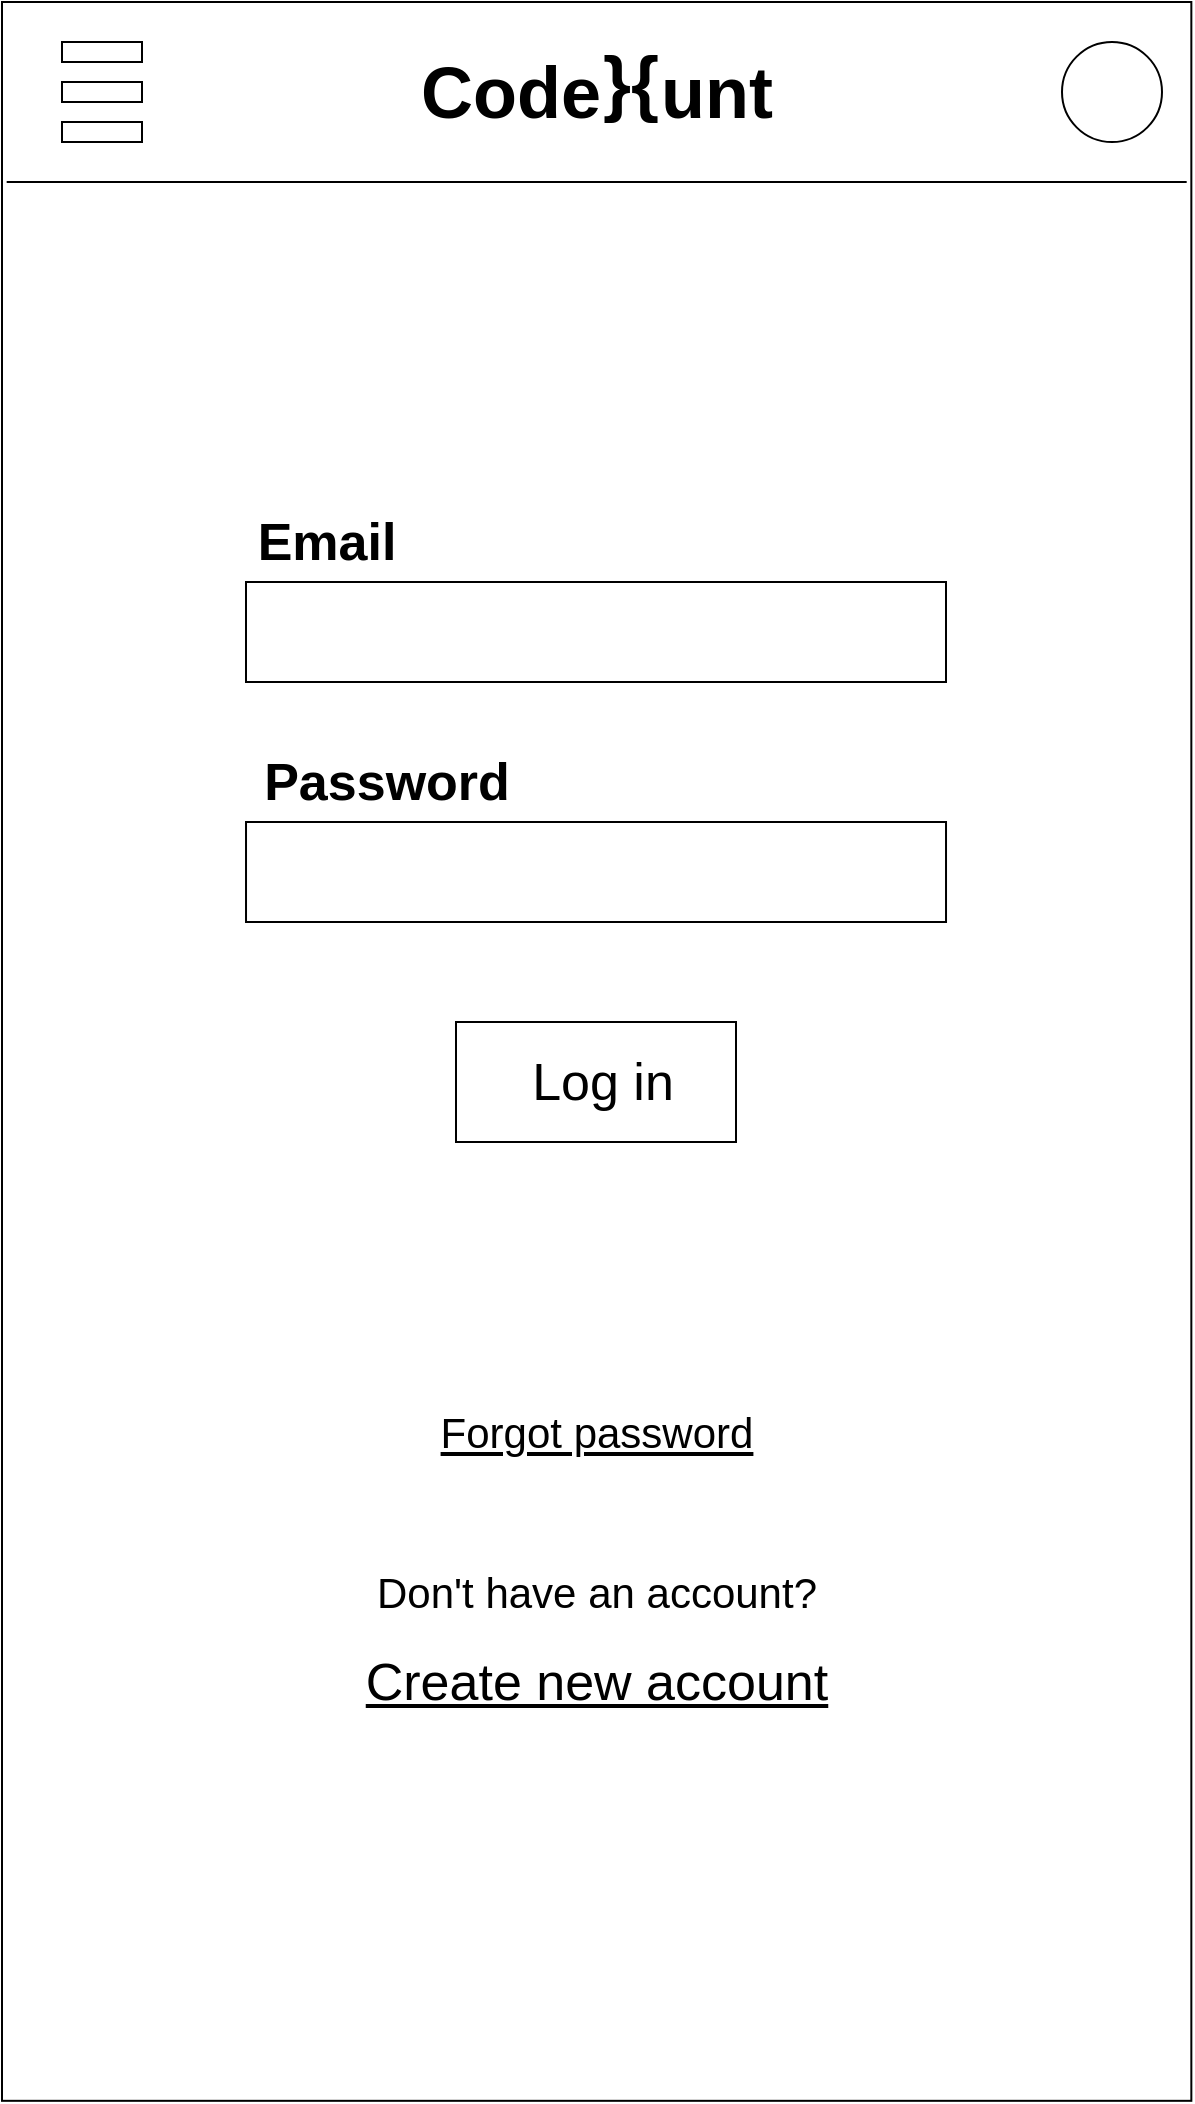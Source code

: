 <mxfile version="16.6.2" type="device"><diagram id="lE065ObyA_mzmsiGlNa_" name="Page-1"><mxGraphModel dx="1943" dy="1109" grid="1" gridSize="10" guides="1" tooltips="1" connect="1" arrows="1" fold="1" page="1" pageScale="1" pageWidth="827" pageHeight="1169" math="0" shadow="0"><root><mxCell id="0"/><mxCell id="1" parent="0"/><mxCell id="TRK05HxOvGJllQYXawu--2" value="" style="rounded=0;whiteSpace=wrap;html=1;" vertex="1" parent="1"><mxGeometry x="116" y="70" width="594.67" height="1049.41" as="geometry"/></mxCell><mxCell id="TRK05HxOvGJllQYXawu--3" value="" style="endArrow=none;html=1;rounded=0;" edge="1" parent="1"><mxGeometry width="50" height="50" relative="1" as="geometry"><mxPoint x="708.34" y="160" as="sourcePoint"/><mxPoint x="118.34" y="160" as="targetPoint"/></mxGeometry></mxCell><mxCell id="TRK05HxOvGJllQYXawu--4" value="Code&amp;nbsp; &amp;nbsp;unt" style="text;html=1;align=center;verticalAlign=middle;resizable=0;points=[];autosize=1;strokeColor=none;fillColor=none;fontSize=36;fontStyle=1" vertex="1" parent="1"><mxGeometry x="318.34" y="90" width="190" height="50" as="geometry"/></mxCell><mxCell id="TRK05HxOvGJllQYXawu--5" value="" style="ellipse;whiteSpace=wrap;html=1;aspect=fixed;fontSize=22;" vertex="1" parent="1"><mxGeometry x="646" y="90" width="50" height="50" as="geometry"/></mxCell><mxCell id="TRK05HxOvGJllQYXawu--6" value="" style="rounded=0;whiteSpace=wrap;html=1;fontSize=22;" vertex="1" parent="1"><mxGeometry x="146" y="90" width="40" height="10" as="geometry"/></mxCell><mxCell id="TRK05HxOvGJllQYXawu--7" value="" style="rounded=0;whiteSpace=wrap;html=1;fontSize=22;" vertex="1" parent="1"><mxGeometry x="146" y="110" width="40" height="10" as="geometry"/></mxCell><mxCell id="TRK05HxOvGJllQYXawu--8" value="" style="rounded=0;whiteSpace=wrap;html=1;fontSize=22;" vertex="1" parent="1"><mxGeometry x="146" y="130" width="40" height="10" as="geometry"/></mxCell><mxCell id="TRK05HxOvGJllQYXawu--10" value="Email" style="text;html=1;align=center;verticalAlign=middle;resizable=0;points=[];autosize=1;strokeColor=none;fillColor=none;fontSize=26;fontStyle=1" vertex="1" parent="1"><mxGeometry x="238.34" y="320" width="80" height="40" as="geometry"/></mxCell><mxCell id="TRK05HxOvGJllQYXawu--11" value="Password" style="text;html=1;align=center;verticalAlign=middle;resizable=0;points=[];autosize=1;strokeColor=none;fillColor=none;fontSize=26;fontStyle=1" vertex="1" parent="1"><mxGeometry x="238.01" y="440" width="140" height="40" as="geometry"/></mxCell><mxCell id="TRK05HxOvGJllQYXawu--15" value="" style="rounded=0;whiteSpace=wrap;html=1;fontSize=20;" vertex="1" parent="1"><mxGeometry x="238" y="360" width="350" height="50" as="geometry"/></mxCell><mxCell id="TRK05HxOvGJllQYXawu--16" value="" style="rounded=0;whiteSpace=wrap;html=1;fontSize=20;" vertex="1" parent="1"><mxGeometry x="238.01" y="480" width="350" height="50" as="geometry"/></mxCell><mxCell id="TRK05HxOvGJllQYXawu--29" value="}{" style="text;html=1;align=center;verticalAlign=middle;resizable=0;points=[];autosize=1;strokeColor=none;fillColor=none;fontSize=36;fontStyle=1" vertex="1" parent="1"><mxGeometry x="410" y="85" width="40" height="50" as="geometry"/></mxCell><mxCell id="TRK05HxOvGJllQYXawu--32" value="" style="rounded=0;whiteSpace=wrap;html=1;fontSize=26;" vertex="1" parent="1"><mxGeometry x="343" y="580" width="140" height="60" as="geometry"/></mxCell><mxCell id="TRK05HxOvGJllQYXawu--31" value="Log in" style="text;html=1;align=center;verticalAlign=middle;resizable=0;points=[];autosize=1;strokeColor=none;fillColor=none;fontSize=26;" vertex="1" parent="1"><mxGeometry x="371.34" y="590" width="90" height="40" as="geometry"/></mxCell><mxCell id="TRK05HxOvGJllQYXawu--34" value="Don't have an account?" style="text;html=1;align=center;verticalAlign=middle;resizable=0;points=[];autosize=1;strokeColor=none;fillColor=none;fontSize=21;" vertex="1" parent="1"><mxGeometry x="293.33" y="850" width="240" height="30" as="geometry"/></mxCell><mxCell id="TRK05HxOvGJllQYXawu--35" value="Create new account" style="text;html=1;align=center;verticalAlign=middle;resizable=0;points=[];autosize=1;strokeColor=none;fillColor=none;fontSize=26;fontStyle=4" vertex="1" parent="1"><mxGeometry x="288.33" y="890" width="250" height="40" as="geometry"/></mxCell><mxCell id="TRK05HxOvGJllQYXawu--36" value="Forgot password" style="text;html=1;align=center;verticalAlign=middle;resizable=0;points=[];autosize=1;strokeColor=none;fillColor=none;fontSize=21;fontStyle=4" vertex="1" parent="1"><mxGeometry x="328.33" y="770" width="170" height="30" as="geometry"/></mxCell></root></mxGraphModel></diagram></mxfile>